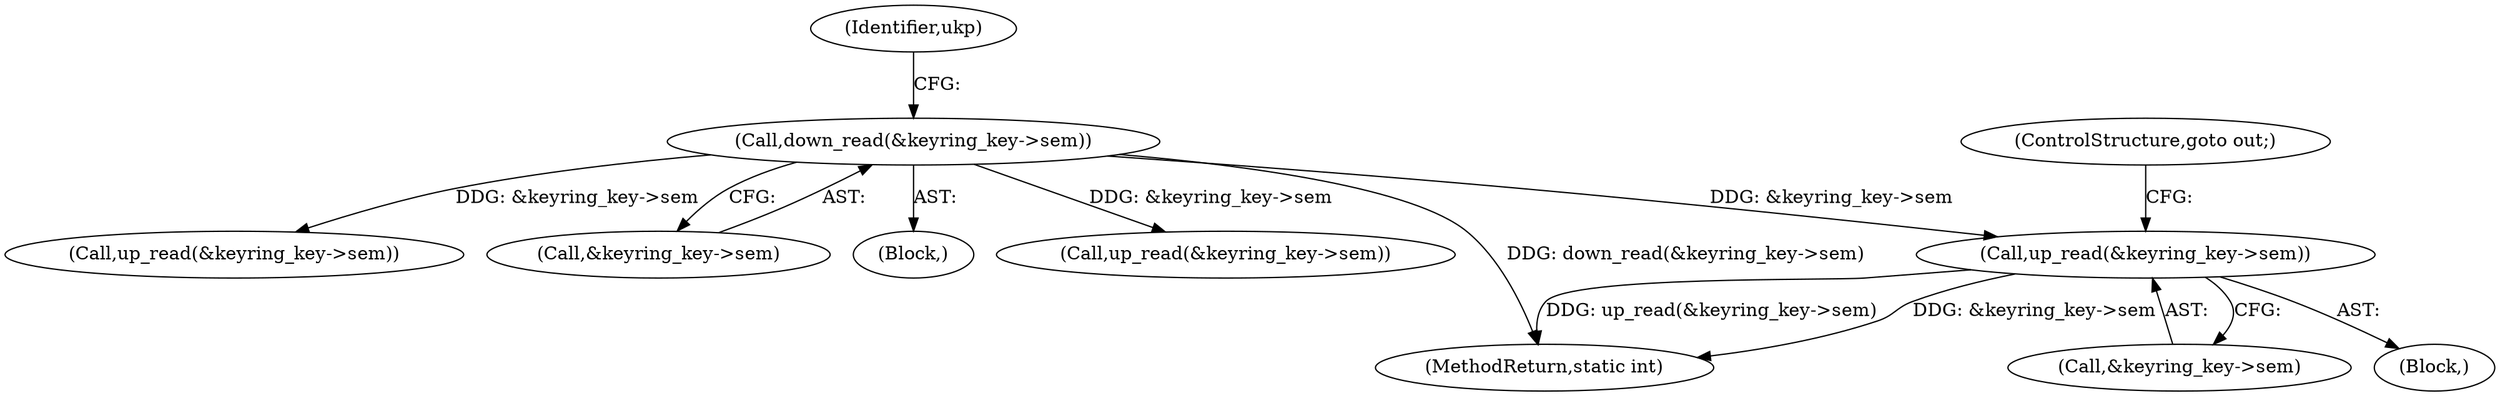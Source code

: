 digraph "0_linux_1b53cf9815bb4744958d41f3795d5d5a1d365e2d_4@API" {
"1000176" [label="(Call,up_read(&keyring_key->sem))"];
"1000155" [label="(Call,down_read(&keyring_key->sem))"];
"1000204" [label="(Call,up_read(&keyring_key->sem))"];
"1000161" [label="(Identifier,ukp)"];
"1000155" [label="(Call,down_read(&keyring_key->sem))"];
"1000177" [label="(Call,&keyring_key->sem)"];
"1000176" [label="(Call,up_read(&keyring_key->sem))"];
"1000156" [label="(Call,&keyring_key->sem)"];
"1000181" [label="(ControlStructure,goto out;)"];
"1000105" [label="(Block,)"];
"1000220" [label="(Call,up_read(&keyring_key->sem))"];
"1000240" [label="(MethodReturn,static int)"];
"1000171" [label="(Block,)"];
"1000176" -> "1000171"  [label="AST: "];
"1000176" -> "1000177"  [label="CFG: "];
"1000177" -> "1000176"  [label="AST: "];
"1000181" -> "1000176"  [label="CFG: "];
"1000176" -> "1000240"  [label="DDG: up_read(&keyring_key->sem)"];
"1000176" -> "1000240"  [label="DDG: &keyring_key->sem"];
"1000155" -> "1000176"  [label="DDG: &keyring_key->sem"];
"1000155" -> "1000105"  [label="AST: "];
"1000155" -> "1000156"  [label="CFG: "];
"1000156" -> "1000155"  [label="AST: "];
"1000161" -> "1000155"  [label="CFG: "];
"1000155" -> "1000240"  [label="DDG: down_read(&keyring_key->sem)"];
"1000155" -> "1000204"  [label="DDG: &keyring_key->sem"];
"1000155" -> "1000220"  [label="DDG: &keyring_key->sem"];
}
